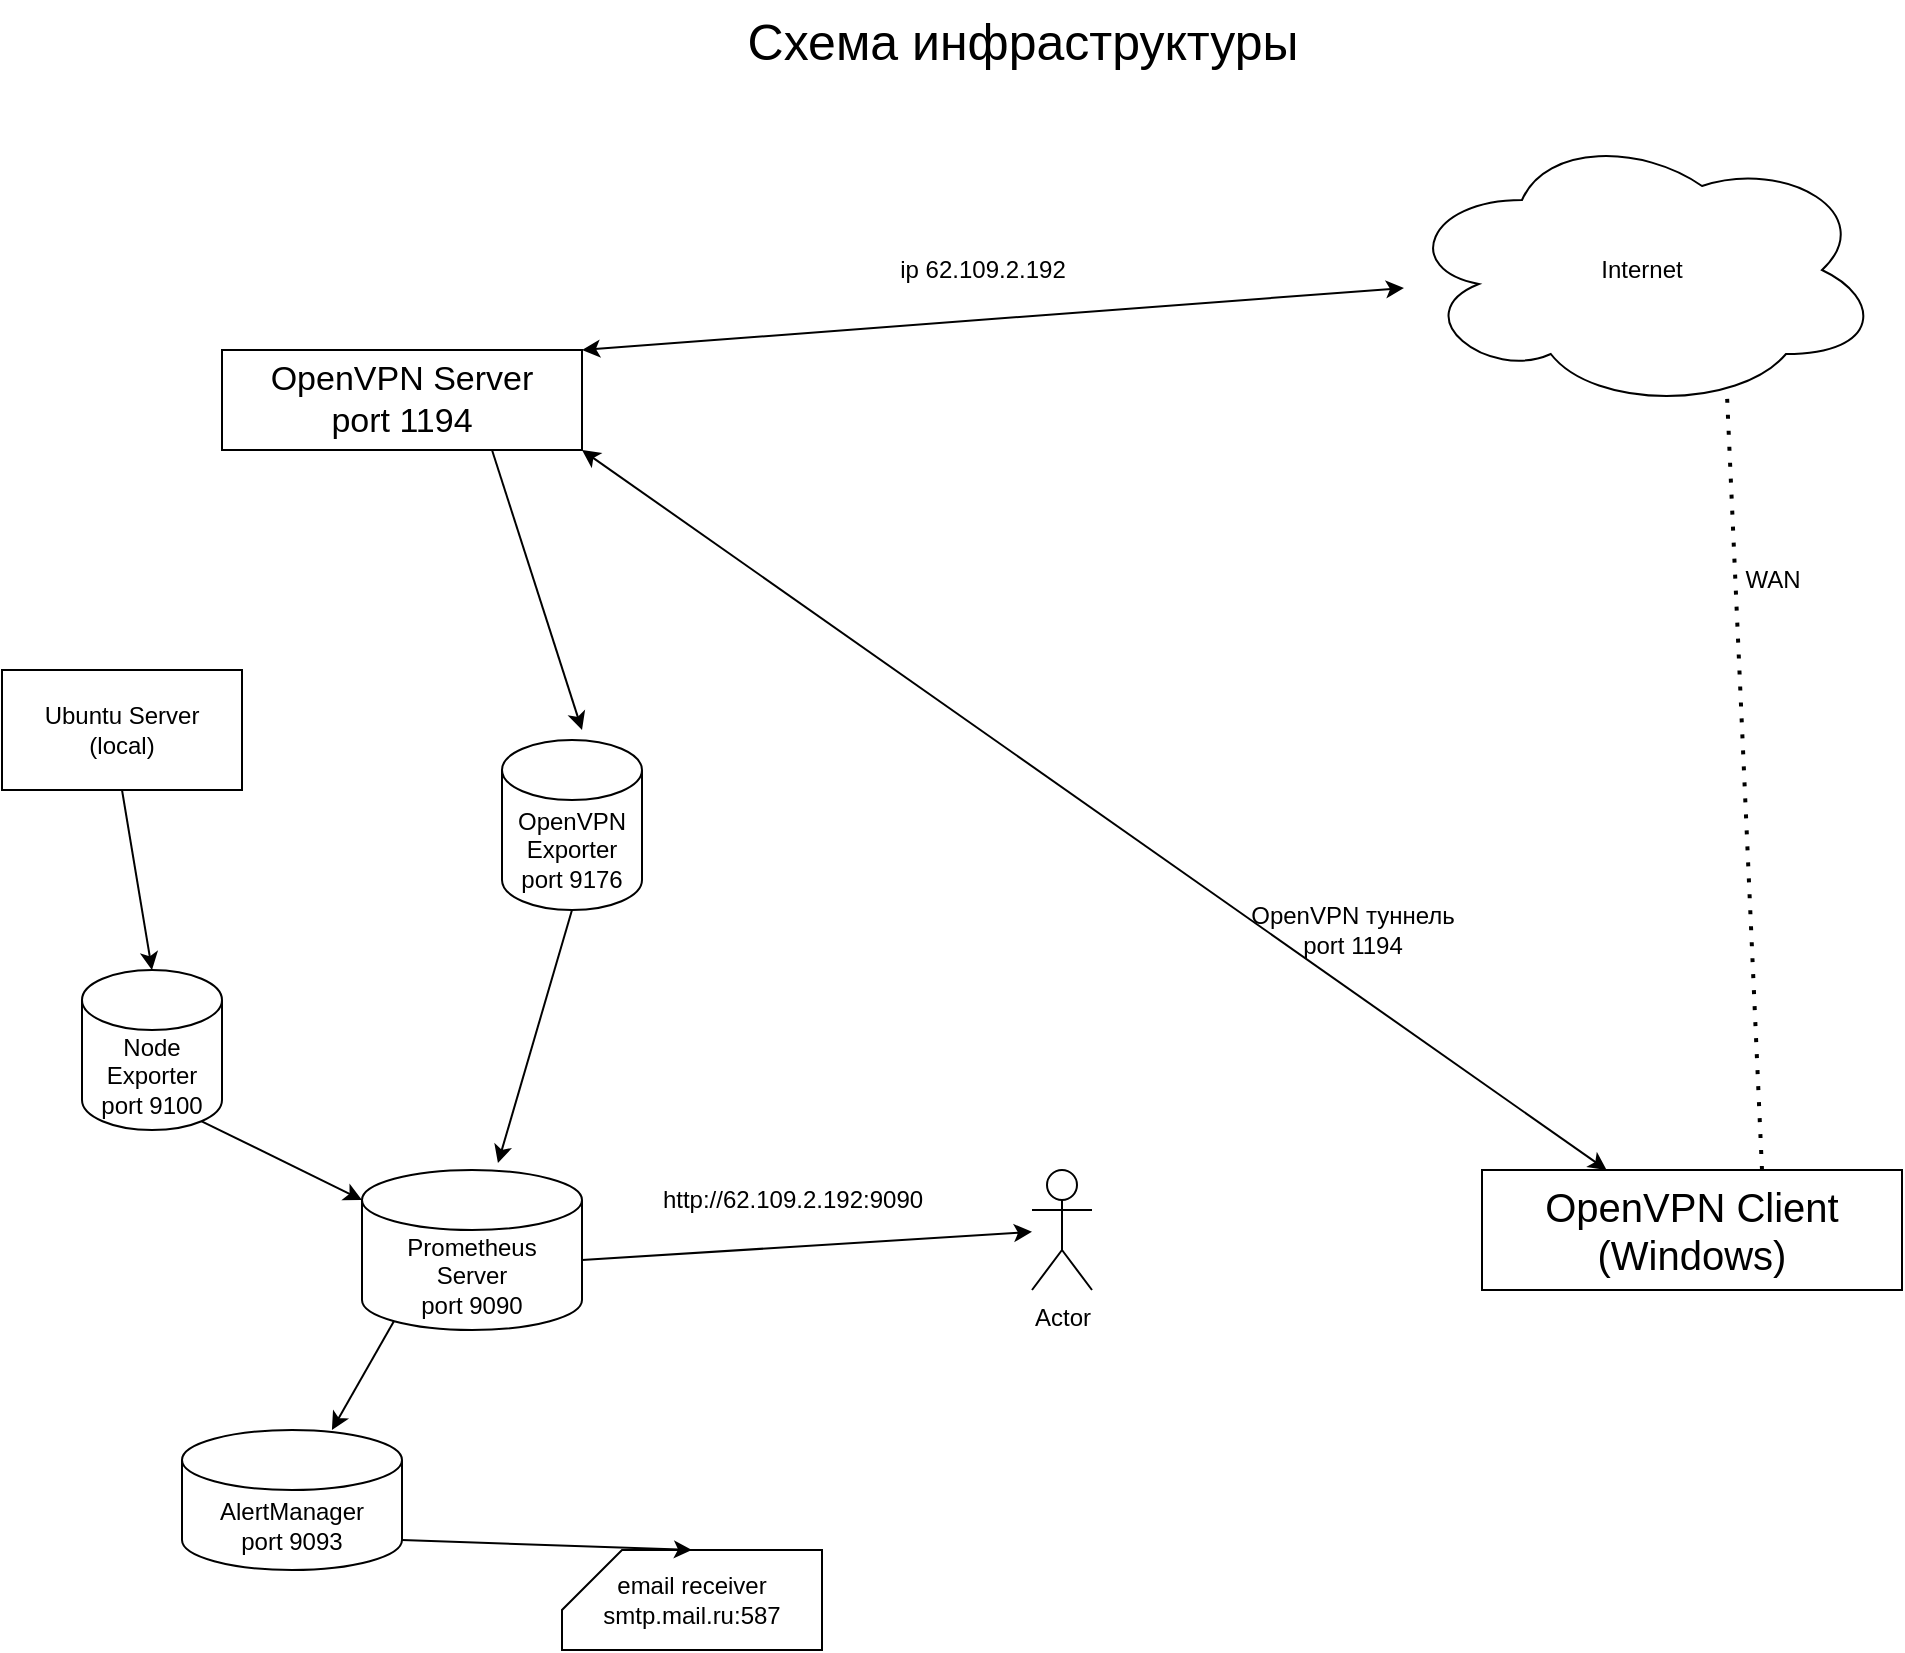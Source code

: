 <mxfile version="21.1.4" type="github">
  <diagram name="Page-1" id="42789a77-a242-8287-6e28-9cd8cfd52e62">
    <mxGraphModel dx="1386" dy="791" grid="1" gridSize="10" guides="1" tooltips="1" connect="1" arrows="1" fold="1" page="1" pageScale="1" pageWidth="1100" pageHeight="850" background="none" math="0" shadow="0">
      <root>
        <mxCell id="0" />
        <mxCell id="1" parent="0" />
        <mxCell id="lBq8-uqIJ8_SC7uOZpQ2-3" value="&lt;font style=&quot;font-size: 20px;&quot;&gt;OpenVPN Client&lt;br&gt;(Windows)&lt;br&gt;&lt;/font&gt;" style="rounded=0;whiteSpace=wrap;html=1;" parent="1" vertex="1">
          <mxGeometry x="760" y="600" width="210" height="60" as="geometry" />
        </mxCell>
        <mxCell id="lBq8-uqIJ8_SC7uOZpQ2-4" value="&lt;font style=&quot;font-size: 17px;&quot;&gt;OpenVPN Server&lt;br&gt;port 1194&lt;br&gt;&lt;/font&gt;" style="rounded=0;whiteSpace=wrap;html=1;" parent="1" vertex="1">
          <mxGeometry x="130" y="190" width="180" height="50" as="geometry" />
        </mxCell>
        <mxCell id="lBq8-uqIJ8_SC7uOZpQ2-8" value="ip&amp;nbsp;62.109.2.192" style="text;html=1;align=center;verticalAlign=middle;resizable=0;points=[];autosize=1;strokeColor=none;fillColor=none;" parent="1" vertex="1">
          <mxGeometry x="455" y="135" width="110" height="30" as="geometry" />
        </mxCell>
        <mxCell id="lBq8-uqIJ8_SC7uOZpQ2-9" value="" style="endArrow=classic;startArrow=classic;html=1;rounded=0;exitX=1;exitY=1;exitDx=0;exitDy=0;" parent="1" source="lBq8-uqIJ8_SC7uOZpQ2-4" target="lBq8-uqIJ8_SC7uOZpQ2-3" edge="1">
          <mxGeometry width="50" height="50" relative="1" as="geometry">
            <mxPoint x="620" y="550" as="sourcePoint" />
            <mxPoint x="670" y="500" as="targetPoint" />
          </mxGeometry>
        </mxCell>
        <mxCell id="lBq8-uqIJ8_SC7uOZpQ2-10" value="OpenVPN туннель&lt;br&gt;port 1194" style="text;html=1;align=center;verticalAlign=middle;resizable=0;points=[];autosize=1;strokeColor=none;fillColor=none;" parent="1" vertex="1">
          <mxGeometry x="630" y="460" width="130" height="40" as="geometry" />
        </mxCell>
        <mxCell id="lBq8-uqIJ8_SC7uOZpQ2-12" value="Internet" style="ellipse;shape=cloud;whiteSpace=wrap;html=1;" parent="1" vertex="1">
          <mxGeometry x="720" y="80" width="240" height="140" as="geometry" />
        </mxCell>
        <mxCell id="lBq8-uqIJ8_SC7uOZpQ2-13" value="" style="endArrow=classic;startArrow=classic;html=1;rounded=0;exitX=1;exitY=0;exitDx=0;exitDy=0;" parent="1" source="lBq8-uqIJ8_SC7uOZpQ2-4" target="lBq8-uqIJ8_SC7uOZpQ2-12" edge="1">
          <mxGeometry width="50" height="50" relative="1" as="geometry">
            <mxPoint x="310" y="150" as="sourcePoint" />
            <mxPoint x="360" y="100" as="targetPoint" />
          </mxGeometry>
        </mxCell>
        <mxCell id="lBq8-uqIJ8_SC7uOZpQ2-14" value="" style="endArrow=none;dashed=1;html=1;dashPattern=1 3;strokeWidth=2;rounded=0;entryX=0.677;entryY=0.944;entryDx=0;entryDy=0;entryPerimeter=0;" parent="1" target="lBq8-uqIJ8_SC7uOZpQ2-12" edge="1">
          <mxGeometry width="50" height="50" relative="1" as="geometry">
            <mxPoint x="900" y="600" as="sourcePoint" />
            <mxPoint x="950" y="550" as="targetPoint" />
          </mxGeometry>
        </mxCell>
        <mxCell id="lBq8-uqIJ8_SC7uOZpQ2-15" value="WAN" style="text;html=1;align=center;verticalAlign=middle;resizable=0;points=[];autosize=1;strokeColor=none;fillColor=none;" parent="1" vertex="1">
          <mxGeometry x="880" y="290" width="50" height="30" as="geometry" />
        </mxCell>
        <mxCell id="vsQ8uhbUfWxWedc5qAsu-1" value="Prometheus&lt;br&gt;Server&lt;br&gt;port 9090" style="shape=cylinder3;whiteSpace=wrap;html=1;boundedLbl=1;backgroundOutline=1;size=15;" parent="1" vertex="1">
          <mxGeometry x="200" y="600" width="110" height="80" as="geometry" />
        </mxCell>
        <mxCell id="vsQ8uhbUfWxWedc5qAsu-2" value="Node Exporter&lt;br&gt;port 9100" style="shape=cylinder3;whiteSpace=wrap;html=1;boundedLbl=1;backgroundOutline=1;size=15;" parent="1" vertex="1">
          <mxGeometry x="60" y="500" width="70" height="80" as="geometry" />
        </mxCell>
        <mxCell id="vsQ8uhbUfWxWedc5qAsu-3" value="OpenVPN Exporter&lt;br&gt;port 9176" style="shape=cylinder3;whiteSpace=wrap;html=1;boundedLbl=1;backgroundOutline=1;size=15;" parent="1" vertex="1">
          <mxGeometry x="270" y="385" width="70" height="85" as="geometry" />
        </mxCell>
        <mxCell id="vsQ8uhbUfWxWedc5qAsu-4" value="AlertManager&lt;br&gt;port 9093" style="shape=cylinder3;whiteSpace=wrap;html=1;boundedLbl=1;backgroundOutline=1;size=15;" parent="1" vertex="1">
          <mxGeometry x="110" y="730" width="110" height="70" as="geometry" />
        </mxCell>
        <mxCell id="vsQ8uhbUfWxWedc5qAsu-5" value="Actor" style="shape=umlActor;verticalLabelPosition=bottom;verticalAlign=top;html=1;outlineConnect=0;" parent="1" vertex="1">
          <mxGeometry x="535" y="600" width="30" height="60" as="geometry" />
        </mxCell>
        <mxCell id="vsQ8uhbUfWxWedc5qAsu-8" value="" style="endArrow=classic;html=1;rounded=0;exitX=0.75;exitY=1;exitDx=0;exitDy=0;" parent="1" source="lBq8-uqIJ8_SC7uOZpQ2-4" edge="1">
          <mxGeometry width="50" height="50" relative="1" as="geometry">
            <mxPoint x="140" y="330" as="sourcePoint" />
            <mxPoint x="310" y="380" as="targetPoint" />
          </mxGeometry>
        </mxCell>
        <mxCell id="vsQ8uhbUfWxWedc5qAsu-9" value="Ubuntu Server&lt;br&gt;(local)" style="rounded=0;whiteSpace=wrap;html=1;" parent="1" vertex="1">
          <mxGeometry x="20" y="350" width="120" height="60" as="geometry" />
        </mxCell>
        <mxCell id="vsQ8uhbUfWxWedc5qAsu-10" value="" style="endArrow=classic;html=1;rounded=0;entryX=0.5;entryY=0;entryDx=0;entryDy=0;entryPerimeter=0;exitX=0.5;exitY=1;exitDx=0;exitDy=0;" parent="1" source="vsQ8uhbUfWxWedc5qAsu-9" target="vsQ8uhbUfWxWedc5qAsu-2" edge="1">
          <mxGeometry width="50" height="50" relative="1" as="geometry">
            <mxPoint x="90" y="490" as="sourcePoint" />
            <mxPoint x="570" y="520" as="targetPoint" />
          </mxGeometry>
        </mxCell>
        <mxCell id="vsQ8uhbUfWxWedc5qAsu-11" value="" style="endArrow=classic;html=1;rounded=0;exitX=0.855;exitY=1;exitDx=0;exitDy=-4.35;exitPerimeter=0;entryX=0;entryY=0;entryDx=0;entryDy=15;entryPerimeter=0;" parent="1" source="vsQ8uhbUfWxWedc5qAsu-2" target="vsQ8uhbUfWxWedc5qAsu-1" edge="1">
          <mxGeometry width="50" height="50" relative="1" as="geometry">
            <mxPoint x="520" y="570" as="sourcePoint" />
            <mxPoint x="570" y="520" as="targetPoint" />
          </mxGeometry>
        </mxCell>
        <mxCell id="vsQ8uhbUfWxWedc5qAsu-12" value="" style="endArrow=classic;html=1;rounded=0;exitX=0.5;exitY=1;exitDx=0;exitDy=0;exitPerimeter=0;entryX=0.618;entryY=-0.043;entryDx=0;entryDy=0;entryPerimeter=0;" parent="1" source="vsQ8uhbUfWxWedc5qAsu-3" target="vsQ8uhbUfWxWedc5qAsu-1" edge="1">
          <mxGeometry width="50" height="50" relative="1" as="geometry">
            <mxPoint x="520" y="570" as="sourcePoint" />
            <mxPoint x="570" y="520" as="targetPoint" />
          </mxGeometry>
        </mxCell>
        <mxCell id="vsQ8uhbUfWxWedc5qAsu-13" value="" style="endArrow=classic;html=1;rounded=0;exitX=0.145;exitY=1;exitDx=0;exitDy=-4.35;exitPerimeter=0;" parent="1" source="vsQ8uhbUfWxWedc5qAsu-1" target="vsQ8uhbUfWxWedc5qAsu-4" edge="1">
          <mxGeometry width="50" height="50" relative="1" as="geometry">
            <mxPoint x="520" y="570" as="sourcePoint" />
            <mxPoint x="570" y="520" as="targetPoint" />
          </mxGeometry>
        </mxCell>
        <mxCell id="vsQ8uhbUfWxWedc5qAsu-14" value="email receiver&lt;br&gt;smtp.mail.ru:587" style="shape=card;whiteSpace=wrap;html=1;" parent="1" vertex="1">
          <mxGeometry x="300" y="790" width="130" height="50" as="geometry" />
        </mxCell>
        <mxCell id="vsQ8uhbUfWxWedc5qAsu-15" value="" style="endArrow=classic;html=1;rounded=0;exitX=1;exitY=1;exitDx=0;exitDy=-15;exitPerimeter=0;entryX=0.5;entryY=0;entryDx=0;entryDy=0;entryPerimeter=0;" parent="1" source="vsQ8uhbUfWxWedc5qAsu-4" target="vsQ8uhbUfWxWedc5qAsu-14" edge="1">
          <mxGeometry width="50" height="50" relative="1" as="geometry">
            <mxPoint x="520" y="570" as="sourcePoint" />
            <mxPoint x="570" y="520" as="targetPoint" />
          </mxGeometry>
        </mxCell>
        <mxCell id="vsQ8uhbUfWxWedc5qAsu-16" value="" style="endArrow=classic;html=1;rounded=0;exitX=1;exitY=0;exitDx=0;exitDy=45;exitPerimeter=0;" parent="1" source="vsQ8uhbUfWxWedc5qAsu-1" target="vsQ8uhbUfWxWedc5qAsu-5" edge="1">
          <mxGeometry width="50" height="50" relative="1" as="geometry">
            <mxPoint x="520" y="570" as="sourcePoint" />
            <mxPoint x="570" y="520" as="targetPoint" />
          </mxGeometry>
        </mxCell>
        <mxCell id="vsQ8uhbUfWxWedc5qAsu-17" style="edgeStyle=orthogonalEdgeStyle;rounded=0;orthogonalLoop=1;jettySize=auto;html=1;exitX=0.5;exitY=1;exitDx=0;exitDy=0;" parent="1" source="lBq8-uqIJ8_SC7uOZpQ2-4" target="lBq8-uqIJ8_SC7uOZpQ2-4" edge="1">
          <mxGeometry relative="1" as="geometry" />
        </mxCell>
        <mxCell id="vsQ8uhbUfWxWedc5qAsu-19" value="http://62.109.2.192:9090" style="text;html=1;align=center;verticalAlign=middle;resizable=0;points=[];autosize=1;strokeColor=none;fillColor=none;" parent="1" vertex="1">
          <mxGeometry x="340" y="600" width="150" height="30" as="geometry" />
        </mxCell>
        <mxCell id="vsQ8uhbUfWxWedc5qAsu-20" value="&lt;font style=&quot;font-size: 25px;&quot;&gt;Схема инфраструктуры&lt;/font&gt;" style="text;html=1;align=center;verticalAlign=middle;resizable=0;points=[];autosize=1;strokeColor=none;fillColor=none;" parent="1" vertex="1">
          <mxGeometry x="380" y="15" width="300" height="40" as="geometry" />
        </mxCell>
      </root>
    </mxGraphModel>
  </diagram>
</mxfile>
